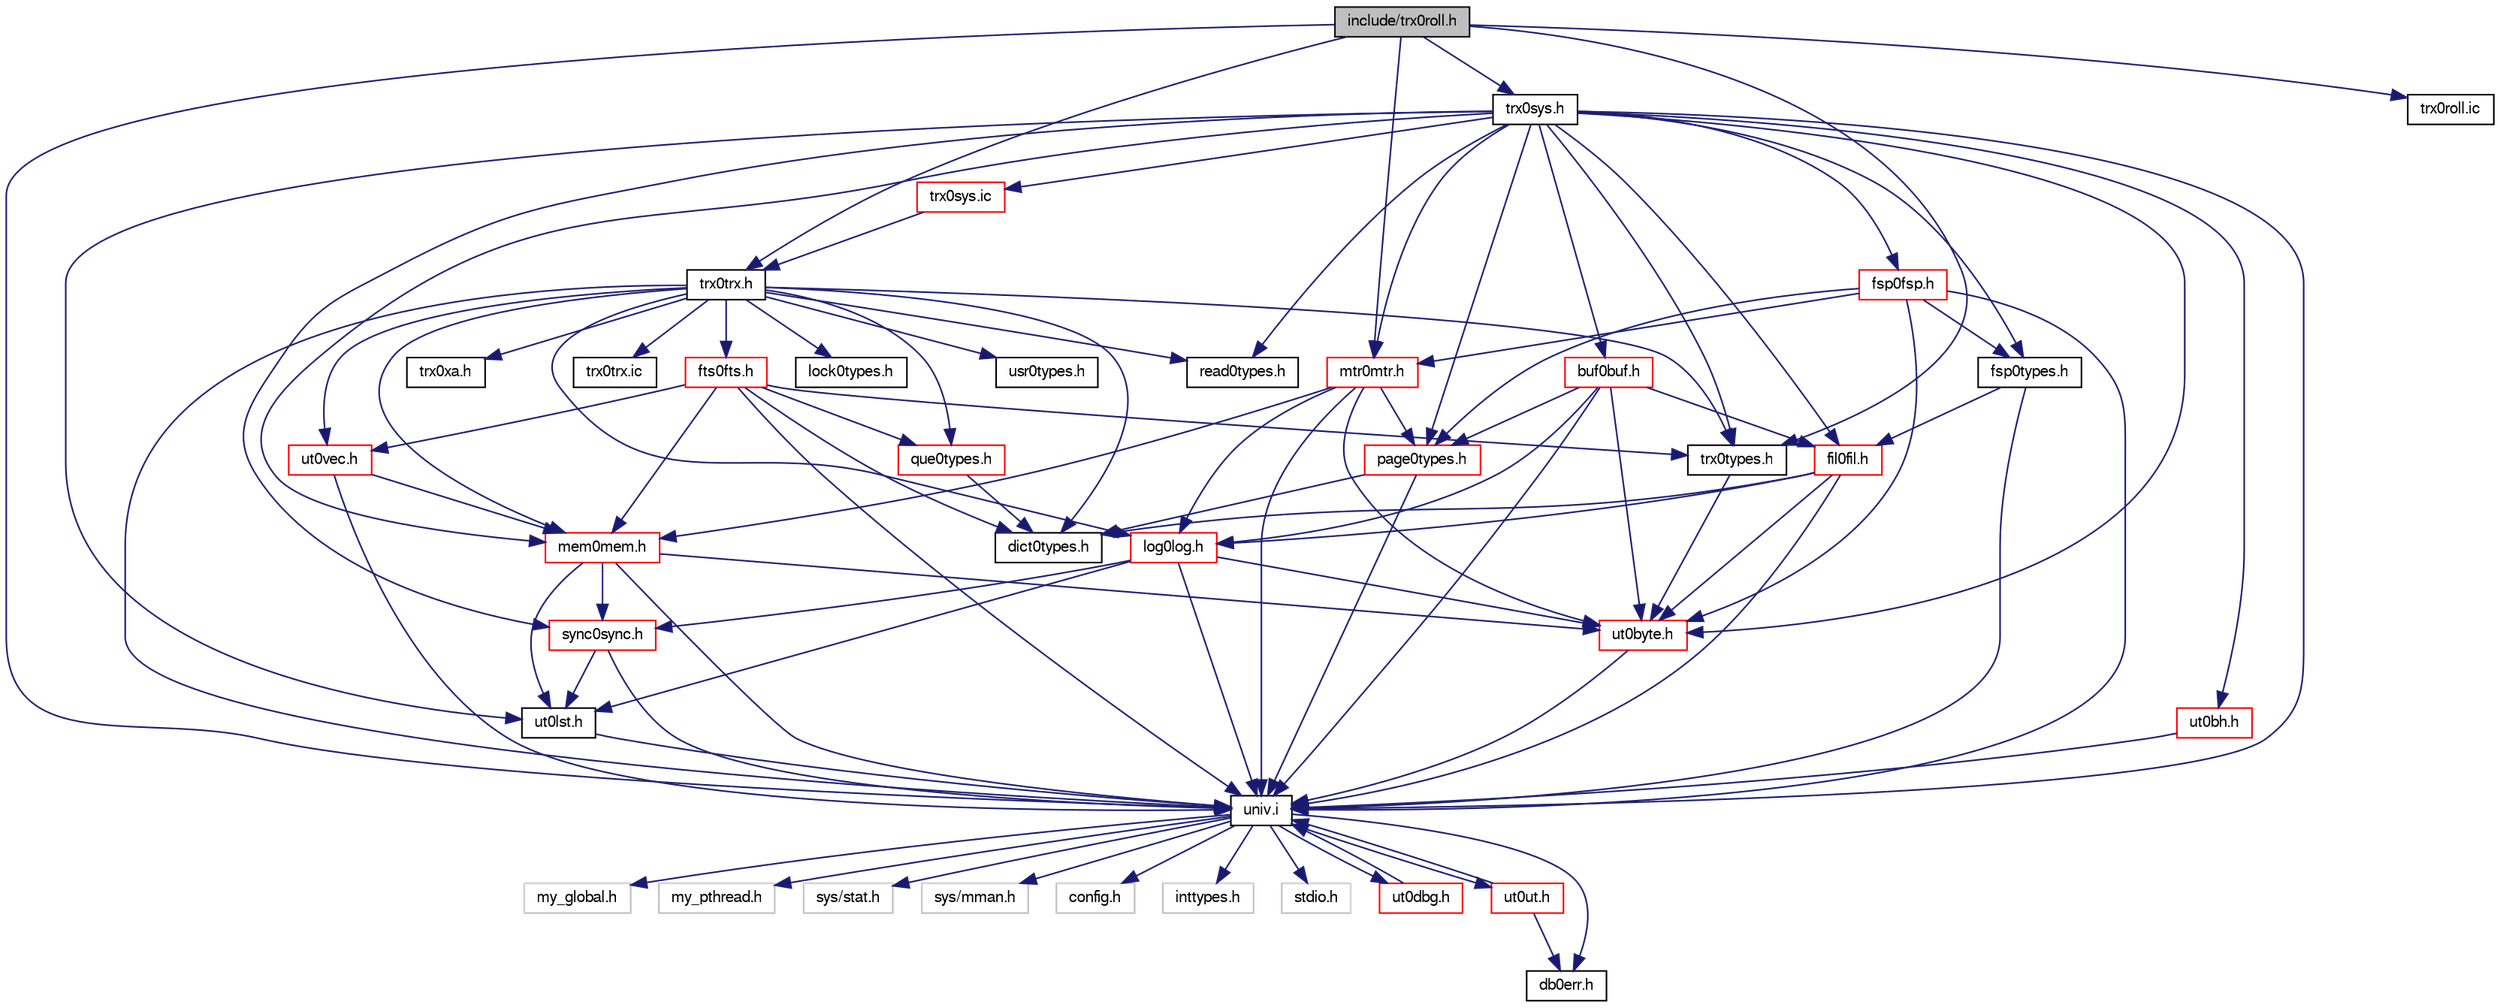 digraph "include/trx0roll.h"
{
  bgcolor="transparent";
  edge [fontname="FreeSans",fontsize="10",labelfontname="FreeSans",labelfontsize="10"];
  node [fontname="FreeSans",fontsize="10",shape=record];
  Node1 [label="include/trx0roll.h",height=0.2,width=0.4,color="black", fillcolor="grey75", style="filled" fontcolor="black"];
  Node1 -> Node2 [color="midnightblue",fontsize="10",style="solid",fontname="FreeSans"];
  Node2 [label="univ.i",height=0.2,width=0.4,color="black",URL="$univ_8i.html"];
  Node2 -> Node3 [color="midnightblue",fontsize="10",style="solid",fontname="FreeSans"];
  Node3 [label="my_global.h",height=0.2,width=0.4,color="grey75"];
  Node2 -> Node4 [color="midnightblue",fontsize="10",style="solid",fontname="FreeSans"];
  Node4 [label="my_pthread.h",height=0.2,width=0.4,color="grey75"];
  Node2 -> Node5 [color="midnightblue",fontsize="10",style="solid",fontname="FreeSans"];
  Node5 [label="sys/stat.h",height=0.2,width=0.4,color="grey75"];
  Node2 -> Node6 [color="midnightblue",fontsize="10",style="solid",fontname="FreeSans"];
  Node6 [label="sys/mman.h",height=0.2,width=0.4,color="grey75"];
  Node2 -> Node7 [color="midnightblue",fontsize="10",style="solid",fontname="FreeSans"];
  Node7 [label="config.h",height=0.2,width=0.4,color="grey75"];
  Node2 -> Node8 [color="midnightblue",fontsize="10",style="solid",fontname="FreeSans"];
  Node8 [label="inttypes.h",height=0.2,width=0.4,color="grey75"];
  Node2 -> Node9 [color="midnightblue",fontsize="10",style="solid",fontname="FreeSans"];
  Node9 [label="stdio.h",height=0.2,width=0.4,color="grey75"];
  Node2 -> Node10 [color="midnightblue",fontsize="10",style="solid",fontname="FreeSans"];
  Node10 [label="ut0dbg.h",height=0.2,width=0.4,color="red",URL="$ut0dbg_8h.html"];
  Node10 -> Node2 [color="midnightblue",fontsize="10",style="solid",fontname="FreeSans"];
  Node2 -> Node11 [color="midnightblue",fontsize="10",style="solid",fontname="FreeSans"];
  Node11 [label="ut0ut.h",height=0.2,width=0.4,color="red",URL="$ut0ut_8h.html"];
  Node11 -> Node2 [color="midnightblue",fontsize="10",style="solid",fontname="FreeSans"];
  Node11 -> Node12 [color="midnightblue",fontsize="10",style="solid",fontname="FreeSans"];
  Node12 [label="db0err.h",height=0.2,width=0.4,color="black",URL="$db0err_8h.html"];
  Node2 -> Node12 [color="midnightblue",fontsize="10",style="solid",fontname="FreeSans"];
  Node1 -> Node13 [color="midnightblue",fontsize="10",style="solid",fontname="FreeSans"];
  Node13 [label="trx0trx.h",height=0.2,width=0.4,color="black",URL="$trx0trx_8h.html"];
  Node13 -> Node2 [color="midnightblue",fontsize="10",style="solid",fontname="FreeSans"];
  Node13 -> Node14 [color="midnightblue",fontsize="10",style="solid",fontname="FreeSans"];
  Node14 [label="trx0types.h",height=0.2,width=0.4,color="black",URL="$trx0types_8h.html"];
  Node14 -> Node15 [color="midnightblue",fontsize="10",style="solid",fontname="FreeSans"];
  Node15 [label="ut0byte.h",height=0.2,width=0.4,color="red",URL="$ut0byte_8h.html"];
  Node15 -> Node2 [color="midnightblue",fontsize="10",style="solid",fontname="FreeSans"];
  Node13 -> Node16 [color="midnightblue",fontsize="10",style="solid",fontname="FreeSans"];
  Node16 [label="dict0types.h",height=0.2,width=0.4,color="black",URL="$dict0types_8h.html"];
  Node13 -> Node17 [color="midnightblue",fontsize="10",style="solid",fontname="FreeSans"];
  Node17 [label="lock0types.h",height=0.2,width=0.4,color="black",URL="$lock0types_8h.html"];
  Node13 -> Node18 [color="midnightblue",fontsize="10",style="solid",fontname="FreeSans"];
  Node18 [label="log0log.h",height=0.2,width=0.4,color="red",URL="$log0log_8h.html"];
  Node18 -> Node2 [color="midnightblue",fontsize="10",style="solid",fontname="FreeSans"];
  Node18 -> Node15 [color="midnightblue",fontsize="10",style="solid",fontname="FreeSans"];
  Node18 -> Node19 [color="midnightblue",fontsize="10",style="solid",fontname="FreeSans"];
  Node19 [label="ut0lst.h",height=0.2,width=0.4,color="black",URL="$ut0lst_8h.html"];
  Node19 -> Node2 [color="midnightblue",fontsize="10",style="solid",fontname="FreeSans"];
  Node18 -> Node20 [color="midnightblue",fontsize="10",style="solid",fontname="FreeSans"];
  Node20 [label="sync0sync.h",height=0.2,width=0.4,color="red",URL="$sync0sync_8h.html"];
  Node20 -> Node2 [color="midnightblue",fontsize="10",style="solid",fontname="FreeSans"];
  Node20 -> Node19 [color="midnightblue",fontsize="10",style="solid",fontname="FreeSans"];
  Node13 -> Node21 [color="midnightblue",fontsize="10",style="solid",fontname="FreeSans"];
  Node21 [label="usr0types.h",height=0.2,width=0.4,color="black",URL="$usr0types_8h.html"];
  Node13 -> Node22 [color="midnightblue",fontsize="10",style="solid",fontname="FreeSans"];
  Node22 [label="que0types.h",height=0.2,width=0.4,color="red",URL="$que0types_8h.html"];
  Node22 -> Node16 [color="midnightblue",fontsize="10",style="solid",fontname="FreeSans"];
  Node13 -> Node23 [color="midnightblue",fontsize="10",style="solid",fontname="FreeSans"];
  Node23 [label="mem0mem.h",height=0.2,width=0.4,color="red",URL="$mem0mem_8h.html"];
  Node23 -> Node2 [color="midnightblue",fontsize="10",style="solid",fontname="FreeSans"];
  Node23 -> Node15 [color="midnightblue",fontsize="10",style="solid",fontname="FreeSans"];
  Node23 -> Node20 [color="midnightblue",fontsize="10",style="solid",fontname="FreeSans"];
  Node23 -> Node19 [color="midnightblue",fontsize="10",style="solid",fontname="FreeSans"];
  Node13 -> Node24 [color="midnightblue",fontsize="10",style="solid",fontname="FreeSans"];
  Node24 [label="read0types.h",height=0.2,width=0.4,color="black",URL="$read0types_8h.html"];
  Node13 -> Node25 [color="midnightblue",fontsize="10",style="solid",fontname="FreeSans"];
  Node25 [label="trx0xa.h",height=0.2,width=0.4,color="black",URL="$trx0xa_8h_source.html"];
  Node13 -> Node26 [color="midnightblue",fontsize="10",style="solid",fontname="FreeSans"];
  Node26 [label="ut0vec.h",height=0.2,width=0.4,color="red",URL="$ut0vec_8h.html"];
  Node26 -> Node2 [color="midnightblue",fontsize="10",style="solid",fontname="FreeSans"];
  Node26 -> Node23 [color="midnightblue",fontsize="10",style="solid",fontname="FreeSans"];
  Node13 -> Node27 [color="midnightblue",fontsize="10",style="solid",fontname="FreeSans"];
  Node27 [label="fts0fts.h",height=0.2,width=0.4,color="red",URL="$fts0fts_8h.html"];
  Node27 -> Node2 [color="midnightblue",fontsize="10",style="solid",fontname="FreeSans"];
  Node27 -> Node16 [color="midnightblue",fontsize="10",style="solid",fontname="FreeSans"];
  Node27 -> Node23 [color="midnightblue",fontsize="10",style="solid",fontname="FreeSans"];
  Node27 -> Node14 [color="midnightblue",fontsize="10",style="solid",fontname="FreeSans"];
  Node27 -> Node26 [color="midnightblue",fontsize="10",style="solid",fontname="FreeSans"];
  Node27 -> Node22 [color="midnightblue",fontsize="10",style="solid",fontname="FreeSans"];
  Node13 -> Node28 [color="midnightblue",fontsize="10",style="solid",fontname="FreeSans"];
  Node28 [label="trx0trx.ic",height=0.2,width=0.4,color="black",URL="$trx0trx_8ic.html"];
  Node1 -> Node14 [color="midnightblue",fontsize="10",style="solid",fontname="FreeSans"];
  Node1 -> Node29 [color="midnightblue",fontsize="10",style="solid",fontname="FreeSans"];
  Node29 [label="mtr0mtr.h",height=0.2,width=0.4,color="red",URL="$mtr0mtr_8h.html"];
  Node29 -> Node2 [color="midnightblue",fontsize="10",style="solid",fontname="FreeSans"];
  Node29 -> Node23 [color="midnightblue",fontsize="10",style="solid",fontname="FreeSans"];
  Node29 -> Node15 [color="midnightblue",fontsize="10",style="solid",fontname="FreeSans"];
  Node29 -> Node30 [color="midnightblue",fontsize="10",style="solid",fontname="FreeSans"];
  Node30 [label="page0types.h",height=0.2,width=0.4,color="red",URL="$page0types_8h.html"];
  Node30 -> Node2 [color="midnightblue",fontsize="10",style="solid",fontname="FreeSans"];
  Node30 -> Node16 [color="midnightblue",fontsize="10",style="solid",fontname="FreeSans"];
  Node29 -> Node18 [color="midnightblue",fontsize="10",style="solid",fontname="FreeSans"];
  Node1 -> Node31 [color="midnightblue",fontsize="10",style="solid",fontname="FreeSans"];
  Node31 [label="trx0sys.h",height=0.2,width=0.4,color="black",URL="$trx0sys_8h.html"];
  Node31 -> Node2 [color="midnightblue",fontsize="10",style="solid",fontname="FreeSans"];
  Node31 -> Node14 [color="midnightblue",fontsize="10",style="solid",fontname="FreeSans"];
  Node31 -> Node32 [color="midnightblue",fontsize="10",style="solid",fontname="FreeSans"];
  Node32 [label="fsp0types.h",height=0.2,width=0.4,color="black",URL="$fsp0types_8h_source.html"];
  Node32 -> Node2 [color="midnightblue",fontsize="10",style="solid",fontname="FreeSans"];
  Node32 -> Node33 [color="midnightblue",fontsize="10",style="solid",fontname="FreeSans"];
  Node33 [label="fil0fil.h",height=0.2,width=0.4,color="red",URL="$fil0fil_8h.html"];
  Node33 -> Node2 [color="midnightblue",fontsize="10",style="solid",fontname="FreeSans"];
  Node33 -> Node16 [color="midnightblue",fontsize="10",style="solid",fontname="FreeSans"];
  Node33 -> Node15 [color="midnightblue",fontsize="10",style="solid",fontname="FreeSans"];
  Node33 -> Node18 [color="midnightblue",fontsize="10",style="solid",fontname="FreeSans"];
  Node31 -> Node33 [color="midnightblue",fontsize="10",style="solid",fontname="FreeSans"];
  Node31 -> Node34 [color="midnightblue",fontsize="10",style="solid",fontname="FreeSans"];
  Node34 [label="buf0buf.h",height=0.2,width=0.4,color="red",URL="$buf0buf_8h.html"];
  Node34 -> Node2 [color="midnightblue",fontsize="10",style="solid",fontname="FreeSans"];
  Node34 -> Node33 [color="midnightblue",fontsize="10",style="solid",fontname="FreeSans"];
  Node34 -> Node15 [color="midnightblue",fontsize="10",style="solid",fontname="FreeSans"];
  Node34 -> Node30 [color="midnightblue",fontsize="10",style="solid",fontname="FreeSans"];
  Node34 -> Node18 [color="midnightblue",fontsize="10",style="solid",fontname="FreeSans"];
  Node31 -> Node29 [color="midnightblue",fontsize="10",style="solid",fontname="FreeSans"];
  Node31 -> Node15 [color="midnightblue",fontsize="10",style="solid",fontname="FreeSans"];
  Node31 -> Node23 [color="midnightblue",fontsize="10",style="solid",fontname="FreeSans"];
  Node31 -> Node20 [color="midnightblue",fontsize="10",style="solid",fontname="FreeSans"];
  Node31 -> Node19 [color="midnightblue",fontsize="10",style="solid",fontname="FreeSans"];
  Node31 -> Node35 [color="midnightblue",fontsize="10",style="solid",fontname="FreeSans"];
  Node35 [label="ut0bh.h",height=0.2,width=0.4,color="red",URL="$ut0bh_8h.html"];
  Node35 -> Node2 [color="midnightblue",fontsize="10",style="solid",fontname="FreeSans"];
  Node31 -> Node24 [color="midnightblue",fontsize="10",style="solid",fontname="FreeSans"];
  Node31 -> Node30 [color="midnightblue",fontsize="10",style="solid",fontname="FreeSans"];
  Node31 -> Node36 [color="midnightblue",fontsize="10",style="solid",fontname="FreeSans"];
  Node36 [label="fsp0fsp.h",height=0.2,width=0.4,color="red",URL="$fsp0fsp_8h.html"];
  Node36 -> Node2 [color="midnightblue",fontsize="10",style="solid",fontname="FreeSans"];
  Node36 -> Node29 [color="midnightblue",fontsize="10",style="solid",fontname="FreeSans"];
  Node36 -> Node15 [color="midnightblue",fontsize="10",style="solid",fontname="FreeSans"];
  Node36 -> Node30 [color="midnightblue",fontsize="10",style="solid",fontname="FreeSans"];
  Node36 -> Node32 [color="midnightblue",fontsize="10",style="solid",fontname="FreeSans"];
  Node31 -> Node37 [color="midnightblue",fontsize="10",style="solid",fontname="FreeSans"];
  Node37 [label="trx0sys.ic",height=0.2,width=0.4,color="red",URL="$trx0sys_8ic.html"];
  Node37 -> Node13 [color="midnightblue",fontsize="10",style="solid",fontname="FreeSans"];
  Node1 -> Node38 [color="midnightblue",fontsize="10",style="solid",fontname="FreeSans"];
  Node38 [label="trx0roll.ic",height=0.2,width=0.4,color="black",URL="$trx0roll_8ic.html"];
}
